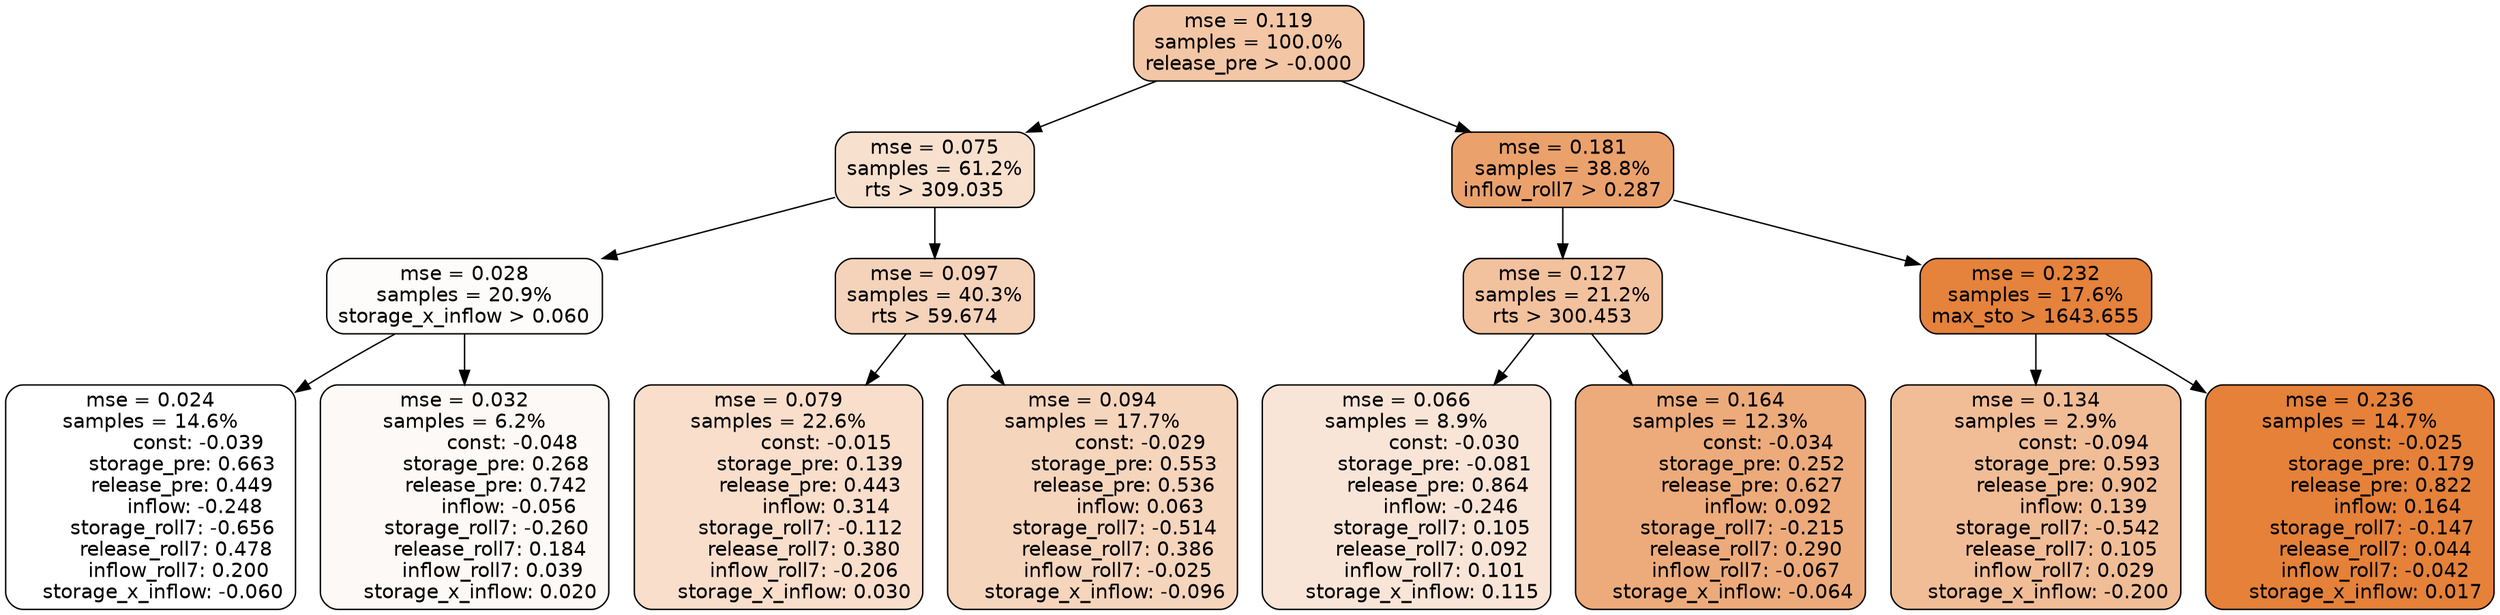 digraph tree {
node [shape=rectangle, style="filled, rounded", color="black", fontname=helvetica] ;
edge [fontname=helvetica] ;
	"0" [label="mse = 0.119
samples = 100.0%
release_pre > -0.000", fillcolor="#f3c6a5"]
	"1" [label="mse = 0.075
samples = 61.2%
rts > 309.035", fillcolor="#f8e0ce"]
	"8" [label="mse = 0.181
samples = 38.8%
inflow_roll7 > 0.287", fillcolor="#eba16c"]
	"5" [label="mse = 0.028
samples = 20.9%
storage_x_inflow > 0.060", fillcolor="#fefcfa"]
	"2" [label="mse = 0.097
samples = 40.3%
rts > 59.674", fillcolor="#f5d3ba"]
	"9" [label="mse = 0.127
samples = 21.2%
rts > 300.453", fillcolor="#f2c19e"]
	"12" [label="mse = 0.232
samples = 17.6%
max_sto > 1643.655", fillcolor="#e5823c"]
	"6" [label="mse = 0.024
samples = 14.6%
               const: -0.039
          storage_pre: 0.663
          release_pre: 0.449
              inflow: -0.248
       storage_roll7: -0.656
        release_roll7: 0.478
         inflow_roll7: 0.200
    storage_x_inflow: -0.060", fillcolor="#ffffff"]
	"7" [label="mse = 0.032
samples = 6.2%
               const: -0.048
          storage_pre: 0.268
          release_pre: 0.742
              inflow: -0.056
       storage_roll7: -0.260
        release_roll7: 0.184
         inflow_roll7: 0.039
     storage_x_inflow: 0.020", fillcolor="#fdf9f6"]
	"3" [label="mse = 0.079
samples = 22.6%
               const: -0.015
          storage_pre: 0.139
          release_pre: 0.443
               inflow: 0.314
       storage_roll7: -0.112
        release_roll7: 0.380
        inflow_roll7: -0.206
     storage_x_inflow: 0.030", fillcolor="#f8decb"]
	"4" [label="mse = 0.094
samples = 17.7%
               const: -0.029
          storage_pre: 0.553
          release_pre: 0.536
               inflow: 0.063
       storage_roll7: -0.514
        release_roll7: 0.386
        inflow_roll7: -0.025
    storage_x_inflow: -0.096", fillcolor="#f6d5bd"]
	"11" [label="mse = 0.066
samples = 8.9%
               const: -0.030
         storage_pre: -0.081
          release_pre: 0.864
              inflow: -0.246
        storage_roll7: 0.105
        release_roll7: 0.092
         inflow_roll7: 0.101
     storage_x_inflow: 0.115", fillcolor="#f9e5d7"]
	"10" [label="mse = 0.164
samples = 12.3%
               const: -0.034
          storage_pre: 0.252
          release_pre: 0.627
               inflow: 0.092
       storage_roll7: -0.215
        release_roll7: 0.290
        inflow_roll7: -0.067
    storage_x_inflow: -0.064", fillcolor="#edab7b"]
	"14" [label="mse = 0.134
samples = 2.9%
               const: -0.094
          storage_pre: 0.593
          release_pre: 0.902
               inflow: 0.139
       storage_roll7: -0.542
        release_roll7: 0.105
         inflow_roll7: 0.029
    storage_x_inflow: -0.200", fillcolor="#f1bd97"]
	"13" [label="mse = 0.236
samples = 14.7%
               const: -0.025
          storage_pre: 0.179
          release_pre: 0.822
               inflow: 0.164
       storage_roll7: -0.147
        release_roll7: 0.044
        inflow_roll7: -0.042
     storage_x_inflow: 0.017", fillcolor="#e58139"]

	"0" -> "1"
	"0" -> "8"
	"1" -> "2"
	"1" -> "5"
	"8" -> "9"
	"8" -> "12"
	"5" -> "6"
	"5" -> "7"
	"2" -> "3"
	"2" -> "4"
	"9" -> "10"
	"9" -> "11"
	"12" -> "13"
	"12" -> "14"
}